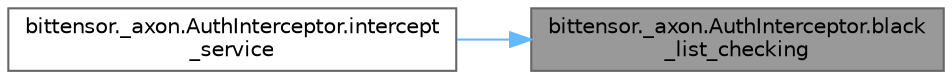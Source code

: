 digraph "bittensor._axon.AuthInterceptor.black_list_checking"
{
 // LATEX_PDF_SIZE
  bgcolor="transparent";
  edge [fontname=Helvetica,fontsize=10,labelfontname=Helvetica,labelfontsize=10];
  node [fontname=Helvetica,fontsize=10,shape=box,height=0.2,width=0.4];
  rankdir="RL";
  Node1 [label="bittensor._axon.AuthInterceptor.black\l_list_checking",height=0.2,width=0.4,color="gray40", fillcolor="grey60", style="filled", fontcolor="black",tooltip=" "];
  Node1 -> Node2 [dir="back",color="steelblue1",style="solid"];
  Node2 [label="bittensor._axon.AuthInterceptor.intercept\l_service",height=0.2,width=0.4,color="grey40", fillcolor="white", style="filled",URL="$classbittensor_1_1__axon_1_1_auth_interceptor.html#a17c9f62ecb7d3442e42cc90e8f8d1409",tooltip=" "];
}
